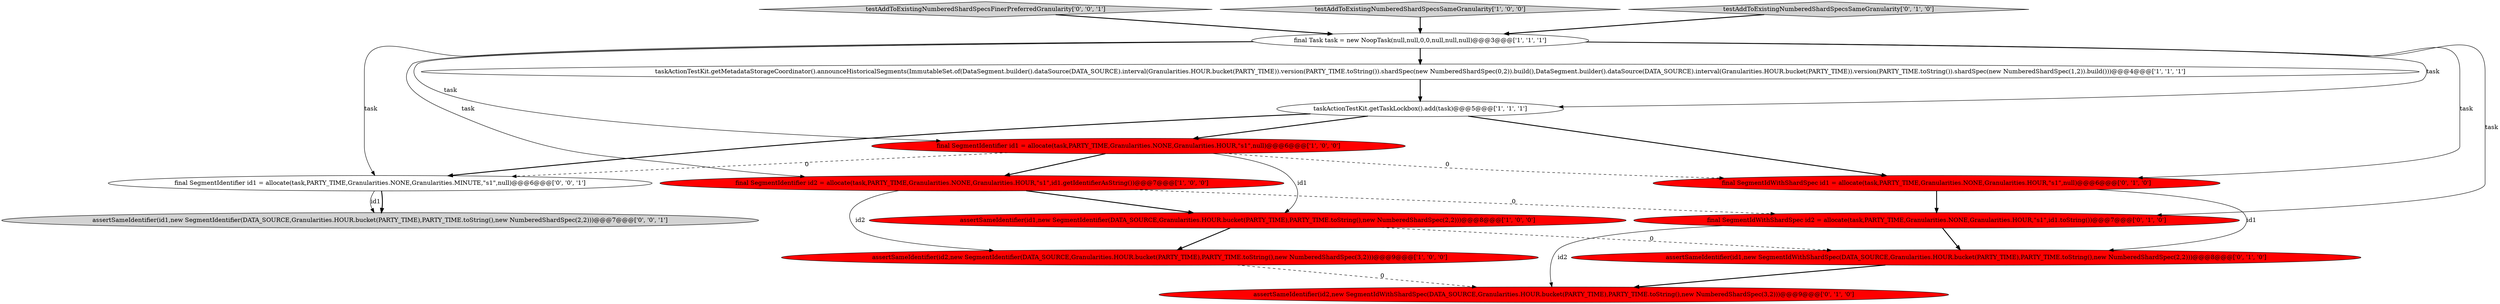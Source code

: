 digraph {
5 [style = filled, label = "final SegmentIdentifier id2 = allocate(task,PARTY_TIME,Granularities.NONE,Granularities.HOUR,\"s1\",id1.getIdentifierAsString())@@@7@@@['1', '0', '0']", fillcolor = red, shape = ellipse image = "AAA1AAABBB1BBB"];
15 [style = filled, label = "final SegmentIdentifier id1 = allocate(task,PARTY_TIME,Granularities.NONE,Granularities.MINUTE,\"s1\",null)@@@6@@@['0', '0', '1']", fillcolor = white, shape = ellipse image = "AAA0AAABBB3BBB"];
3 [style = filled, label = "assertSameIdentifier(id2,new SegmentIdentifier(DATA_SOURCE,Granularities.HOUR.bucket(PARTY_TIME),PARTY_TIME.toString(),new NumberedShardSpec(3,2)))@@@9@@@['1', '0', '0']", fillcolor = red, shape = ellipse image = "AAA1AAABBB1BBB"];
1 [style = filled, label = "final Task task = new NoopTask(null,null,0,0,null,null,null)@@@3@@@['1', '1', '1']", fillcolor = white, shape = ellipse image = "AAA0AAABBB1BBB"];
13 [style = filled, label = "testAddToExistingNumberedShardSpecsFinerPreferredGranularity['0', '0', '1']", fillcolor = lightgray, shape = diamond image = "AAA0AAABBB3BBB"];
4 [style = filled, label = "testAddToExistingNumberedShardSpecsSameGranularity['1', '0', '0']", fillcolor = lightgray, shape = diamond image = "AAA0AAABBB1BBB"];
8 [style = filled, label = "final SegmentIdWithShardSpec id2 = allocate(task,PARTY_TIME,Granularities.NONE,Granularities.HOUR,\"s1\",id1.toString())@@@7@@@['0', '1', '0']", fillcolor = red, shape = ellipse image = "AAA1AAABBB2BBB"];
12 [style = filled, label = "assertSameIdentifier(id2,new SegmentIdWithShardSpec(DATA_SOURCE,Granularities.HOUR.bucket(PARTY_TIME),PARTY_TIME.toString(),new NumberedShardSpec(3,2)))@@@9@@@['0', '1', '0']", fillcolor = red, shape = ellipse image = "AAA1AAABBB2BBB"];
0 [style = filled, label = "taskActionTestKit.getTaskLockbox().add(task)@@@5@@@['1', '1', '1']", fillcolor = white, shape = ellipse image = "AAA0AAABBB1BBB"];
9 [style = filled, label = "assertSameIdentifier(id1,new SegmentIdWithShardSpec(DATA_SOURCE,Granularities.HOUR.bucket(PARTY_TIME),PARTY_TIME.toString(),new NumberedShardSpec(2,2)))@@@8@@@['0', '1', '0']", fillcolor = red, shape = ellipse image = "AAA1AAABBB2BBB"];
7 [style = filled, label = "assertSameIdentifier(id1,new SegmentIdentifier(DATA_SOURCE,Granularities.HOUR.bucket(PARTY_TIME),PARTY_TIME.toString(),new NumberedShardSpec(2,2)))@@@8@@@['1', '0', '0']", fillcolor = red, shape = ellipse image = "AAA1AAABBB1BBB"];
6 [style = filled, label = "taskActionTestKit.getMetadataStorageCoordinator().announceHistoricalSegments(ImmutableSet.of(DataSegment.builder().dataSource(DATA_SOURCE).interval(Granularities.HOUR.bucket(PARTY_TIME)).version(PARTY_TIME.toString()).shardSpec(new NumberedShardSpec(0,2)).build(),DataSegment.builder().dataSource(DATA_SOURCE).interval(Granularities.HOUR.bucket(PARTY_TIME)).version(PARTY_TIME.toString()).shardSpec(new NumberedShardSpec(1,2)).build()))@@@4@@@['1', '1', '1']", fillcolor = white, shape = ellipse image = "AAA0AAABBB1BBB"];
11 [style = filled, label = "testAddToExistingNumberedShardSpecsSameGranularity['0', '1', '0']", fillcolor = lightgray, shape = diamond image = "AAA0AAABBB2BBB"];
14 [style = filled, label = "assertSameIdentifier(id1,new SegmentIdentifier(DATA_SOURCE,Granularities.HOUR.bucket(PARTY_TIME),PARTY_TIME.toString(),new NumberedShardSpec(2,2)))@@@7@@@['0', '0', '1']", fillcolor = lightgray, shape = ellipse image = "AAA0AAABBB3BBB"];
2 [style = filled, label = "final SegmentIdentifier id1 = allocate(task,PARTY_TIME,Granularities.NONE,Granularities.HOUR,\"s1\",null)@@@6@@@['1', '0', '0']", fillcolor = red, shape = ellipse image = "AAA1AAABBB1BBB"];
10 [style = filled, label = "final SegmentIdWithShardSpec id1 = allocate(task,PARTY_TIME,Granularities.NONE,Granularities.HOUR,\"s1\",null)@@@6@@@['0', '1', '0']", fillcolor = red, shape = ellipse image = "AAA1AAABBB2BBB"];
1->5 [style = solid, label="task"];
10->9 [style = solid, label="id1"];
1->2 [style = solid, label="task"];
15->14 [style = bold, label=""];
11->1 [style = bold, label=""];
5->3 [style = solid, label="id2"];
0->2 [style = bold, label=""];
15->14 [style = solid, label="id1"];
8->12 [style = solid, label="id2"];
6->0 [style = bold, label=""];
1->0 [style = solid, label="task"];
0->15 [style = bold, label=""];
7->3 [style = bold, label=""];
13->1 [style = bold, label=""];
2->10 [style = dashed, label="0"];
2->15 [style = dashed, label="0"];
0->10 [style = bold, label=""];
1->6 [style = bold, label=""];
3->12 [style = dashed, label="0"];
10->8 [style = bold, label=""];
7->9 [style = dashed, label="0"];
2->7 [style = solid, label="id1"];
8->9 [style = bold, label=""];
5->8 [style = dashed, label="0"];
5->7 [style = bold, label=""];
1->15 [style = solid, label="task"];
4->1 [style = bold, label=""];
9->12 [style = bold, label=""];
2->5 [style = bold, label=""];
1->10 [style = solid, label="task"];
1->8 [style = solid, label="task"];
}
